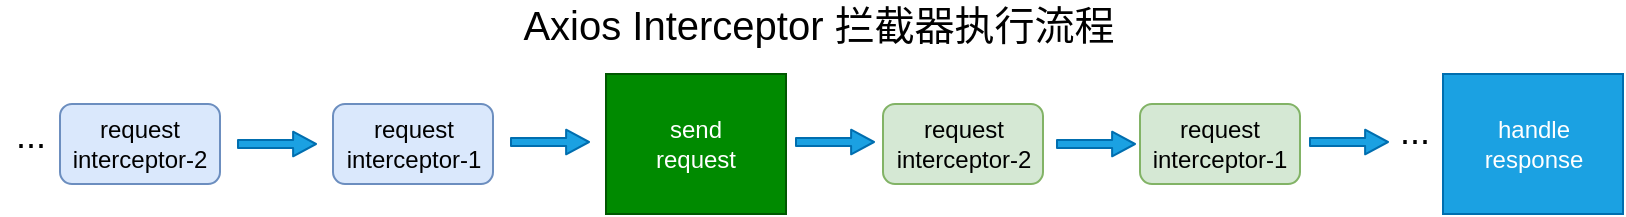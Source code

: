 <mxfile version="12.2.9" type="github" pages="1">
  <diagram id="6Ip7Jcb1CXOhrE7s4EJQ" name="Page-1">
    <mxGraphModel dx="1177" dy="583" grid="1" gridSize="2" guides="1" tooltips="1" connect="1" arrows="1" fold="1" page="1" pageScale="1" pageWidth="827" pageHeight="1169" math="0" shadow="0">
      <root>
        <mxCell id="0"/>
        <mxCell id="1" parent="0"/>
        <mxCell id="QyFavTRNq2I5qCak9iw_-1" value="&lt;font style=&quot;font-size: 20px&quot;&gt;Axios Interceptor 拦截器执行流程&lt;/font&gt;" style="text;html=1;align=center;verticalAlign=middle;resizable=0;points=[];;autosize=1;" vertex="1" parent="1">
          <mxGeometry x="259" y="64" width="308" height="22" as="geometry"/>
        </mxCell>
        <mxCell id="QyFavTRNq2I5qCak9iw_-2" value="request&lt;br&gt;interceptor-2" style="rounded=1;whiteSpace=wrap;html=1;fillColor=#dae8fc;strokeColor=#6c8ebf;" vertex="1" parent="1">
          <mxGeometry x="34" y="115" width="80" height="40" as="geometry"/>
        </mxCell>
        <mxCell id="QyFavTRNq2I5qCak9iw_-3" value="request&lt;br&gt;interceptor-1" style="rounded=1;whiteSpace=wrap;html=1;fillColor=#dae8fc;strokeColor=#6c8ebf;" vertex="1" parent="1">
          <mxGeometry x="170.5" y="115" width="80" height="40" as="geometry"/>
        </mxCell>
        <mxCell id="QyFavTRNq2I5qCak9iw_-4" value="send&lt;br&gt;request" style="rounded=0;whiteSpace=wrap;html=1;fillColor=#008a00;strokeColor=#005700;fontColor=#ffffff;" vertex="1" parent="1">
          <mxGeometry x="307" y="100" width="90" height="70" as="geometry"/>
        </mxCell>
        <mxCell id="QyFavTRNq2I5qCak9iw_-5" value="request&lt;br&gt;interceptor-2" style="rounded=1;whiteSpace=wrap;html=1;fillColor=#d5e8d4;strokeColor=#82b366;" vertex="1" parent="1">
          <mxGeometry x="445.5" y="115" width="80" height="40" as="geometry"/>
        </mxCell>
        <mxCell id="QyFavTRNq2I5qCak9iw_-6" value="request&lt;br&gt;interceptor-1" style="rounded=1;whiteSpace=wrap;html=1;fillColor=#d5e8d4;strokeColor=#82b366;" vertex="1" parent="1">
          <mxGeometry x="574" y="115.0" width="80" height="40" as="geometry"/>
        </mxCell>
        <mxCell id="QyFavTRNq2I5qCak9iw_-8" value="handle&lt;br&gt;response" style="rounded=0;whiteSpace=wrap;html=1;fillColor=#1ba1e2;strokeColor=#006EAF;fontColor=#ffffff;" vertex="1" parent="1">
          <mxGeometry x="725.5" y="100" width="90" height="70" as="geometry"/>
        </mxCell>
        <mxCell id="QyFavTRNq2I5qCak9iw_-9" value="" style="shape=flexArrow;endArrow=classic;html=1;width=4.093;endSize=3.481;endWidth=7.187;fillColor=#1ba1e2;strokeColor=#006EAF;" edge="1" parent="1">
          <mxGeometry width="50" height="50" relative="1" as="geometry">
            <mxPoint x="122.5" y="135" as="sourcePoint"/>
            <mxPoint x="162.5" y="135" as="targetPoint"/>
          </mxGeometry>
        </mxCell>
        <mxCell id="QyFavTRNq2I5qCak9iw_-10" value="" style="shape=flexArrow;endArrow=classic;html=1;width=4.093;endSize=3.481;endWidth=7.187;fillColor=#1ba1e2;strokeColor=#006EAF;" edge="1" parent="1">
          <mxGeometry width="50" height="50" relative="1" as="geometry">
            <mxPoint x="259" y="134" as="sourcePoint"/>
            <mxPoint x="299" y="134" as="targetPoint"/>
          </mxGeometry>
        </mxCell>
        <mxCell id="QyFavTRNq2I5qCak9iw_-11" value="" style="shape=flexArrow;endArrow=classic;html=1;width=4.093;endSize=3.481;endWidth=7.187;fillColor=#1ba1e2;strokeColor=#006EAF;" edge="1" parent="1">
          <mxGeometry width="50" height="50" relative="1" as="geometry">
            <mxPoint x="401.5" y="134" as="sourcePoint"/>
            <mxPoint x="441.5" y="134" as="targetPoint"/>
          </mxGeometry>
        </mxCell>
        <mxCell id="QyFavTRNq2I5qCak9iw_-12" value="" style="shape=flexArrow;endArrow=classic;html=1;width=4.093;endSize=3.481;endWidth=7.187;fillColor=#1ba1e2;strokeColor=#006EAF;" edge="1" parent="1">
          <mxGeometry width="50" height="50" relative="1" as="geometry">
            <mxPoint x="532" y="135" as="sourcePoint"/>
            <mxPoint x="572" y="135" as="targetPoint"/>
          </mxGeometry>
        </mxCell>
        <mxCell id="QyFavTRNq2I5qCak9iw_-13" value="" style="shape=flexArrow;endArrow=classic;html=1;width=4.093;endSize=3.481;endWidth=7.187;fillColor=#1ba1e2;strokeColor=#006EAF;" edge="1" parent="1">
          <mxGeometry width="50" height="50" relative="1" as="geometry">
            <mxPoint x="658.5" y="134" as="sourcePoint"/>
            <mxPoint x="698.5" y="134" as="targetPoint"/>
          </mxGeometry>
        </mxCell>
        <mxCell id="QyFavTRNq2I5qCak9iw_-14" value="&lt;font style=&quot;font-size: 18px&quot;&gt;...&lt;/font&gt;" style="text;html=1;align=center;verticalAlign=middle;resizable=0;points=[];;autosize=1;" vertex="1" parent="1">
          <mxGeometry x="695.5" y="119.0" width="30" height="20" as="geometry"/>
        </mxCell>
        <mxCell id="QyFavTRNq2I5qCak9iw_-15" value="&lt;font style=&quot;font-size: 18px&quot;&gt;...&lt;/font&gt;" style="text;html=1;align=center;verticalAlign=middle;resizable=0;points=[];;autosize=1;" vertex="1" parent="1">
          <mxGeometry x="4" y="121" width="30" height="20" as="geometry"/>
        </mxCell>
      </root>
    </mxGraphModel>
  </diagram>
</mxfile>
